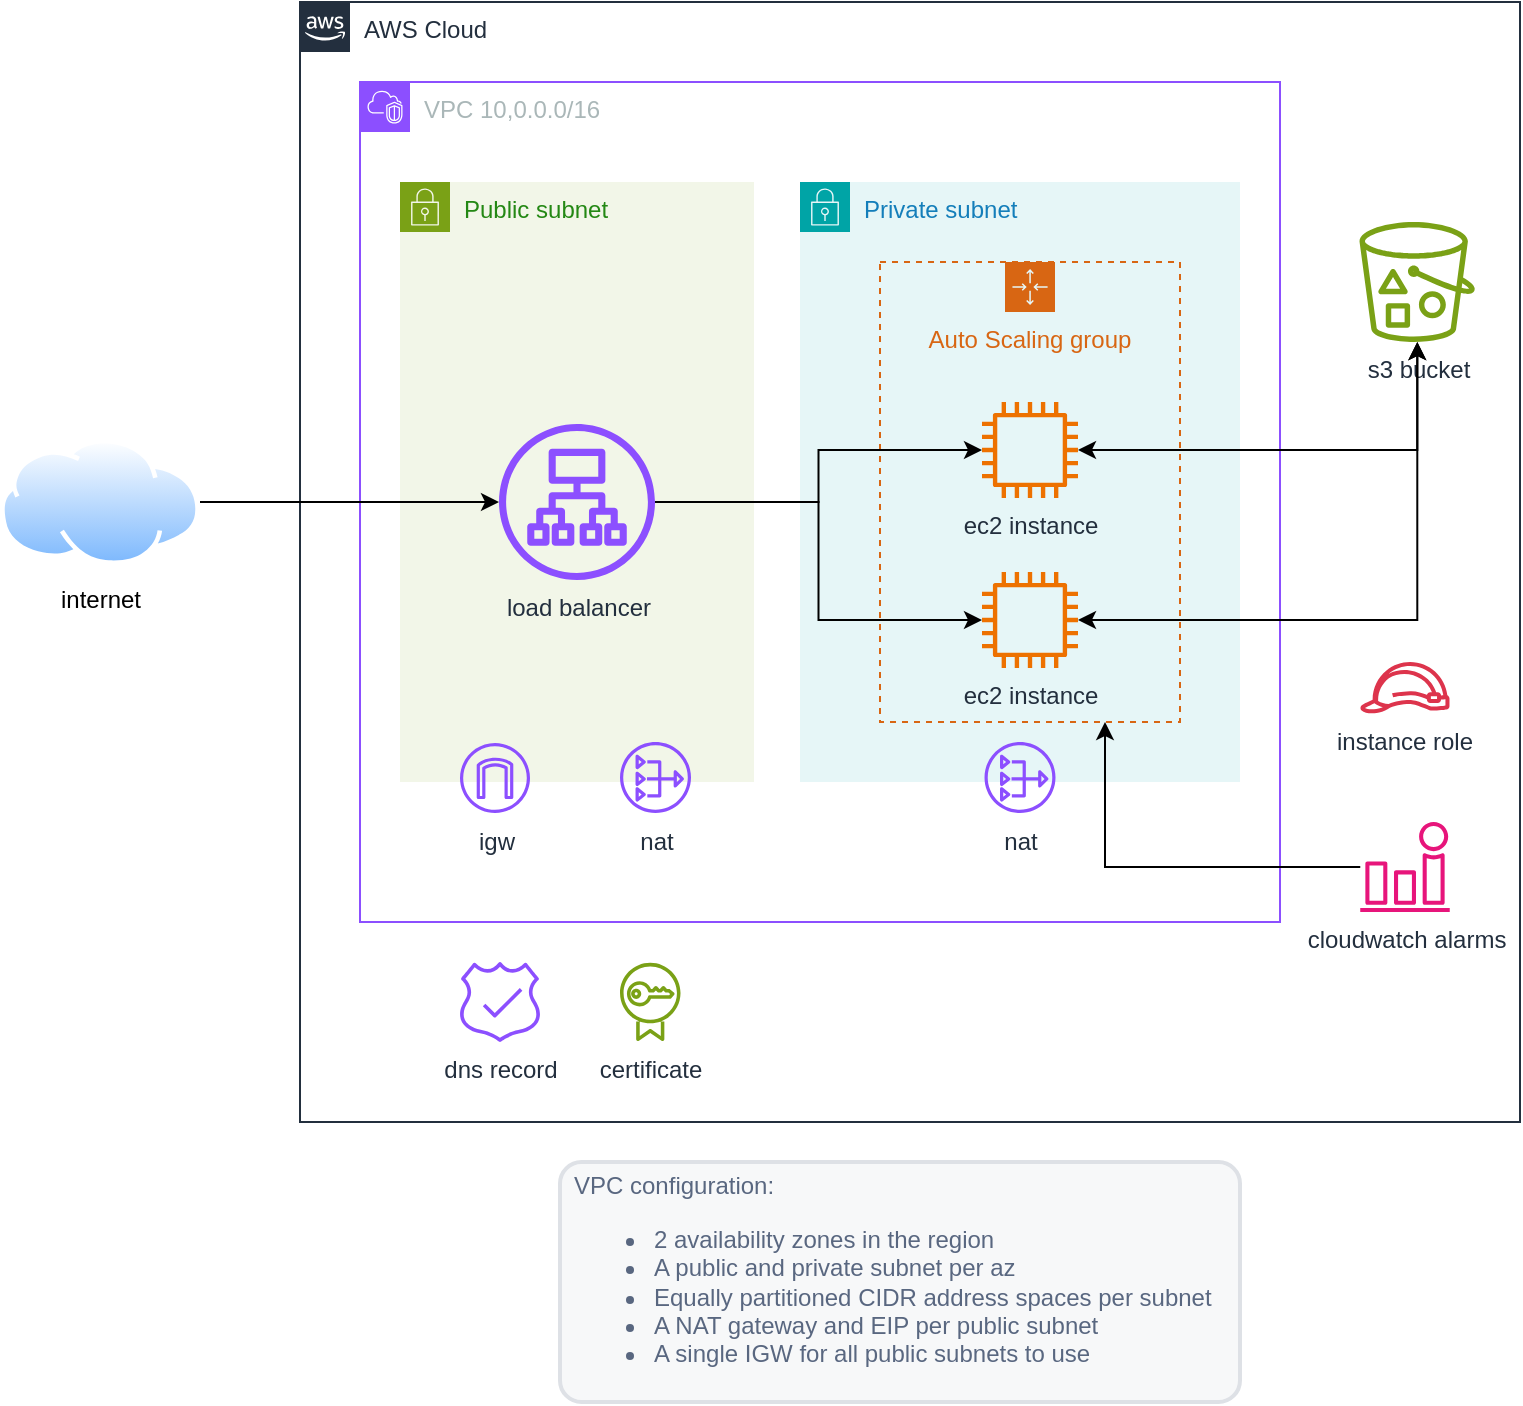 <mxfile version="24.7.7">
  <diagram id="Ht1M8jgEwFfnCIfOTk4-" name="Page-1">
    <mxGraphModel dx="1578" dy="857" grid="1" gridSize="10" guides="1" tooltips="1" connect="1" arrows="1" fold="1" page="1" pageScale="1" pageWidth="1169" pageHeight="827" math="0" shadow="0">
      <root>
        <mxCell id="0" />
        <mxCell id="1" parent="0" />
        <mxCell id="UEzPUAAOIrF-is8g5C7q-74" value="AWS Cloud" style="points=[[0,0],[0.25,0],[0.5,0],[0.75,0],[1,0],[1,0.25],[1,0.5],[1,0.75],[1,1],[0.75,1],[0.5,1],[0.25,1],[0,1],[0,0.75],[0,0.5],[0,0.25]];outlineConnect=0;gradientColor=none;html=1;whiteSpace=wrap;fontSize=12;fontStyle=0;shape=mxgraph.aws4.group;grIcon=mxgraph.aws4.group_aws_cloud_alt;strokeColor=#232F3E;fillColor=none;verticalAlign=top;align=left;spacingLeft=30;fontColor=#232F3E;dashed=0;labelBackgroundColor=#ffffff;container=1;pointerEvents=0;collapsible=0;recursiveResize=0;" parent="1" vertex="1">
          <mxGeometry x="190" y="40" width="610" height="560" as="geometry" />
        </mxCell>
        <mxCell id="U6CJ4-wO5lqKbuCxZ8Id-1" value="VPC 10,0.0.0/16" style="points=[[0,0],[0.25,0],[0.5,0],[0.75,0],[1,0],[1,0.25],[1,0.5],[1,0.75],[1,1],[0.75,1],[0.5,1],[0.25,1],[0,1],[0,0.75],[0,0.5],[0,0.25]];outlineConnect=0;gradientColor=none;html=1;whiteSpace=wrap;fontSize=12;fontStyle=0;container=1;pointerEvents=0;collapsible=0;recursiveResize=0;shape=mxgraph.aws4.group;grIcon=mxgraph.aws4.group_vpc2;strokeColor=#8C4FFF;fillColor=none;verticalAlign=top;align=left;spacingLeft=30;fontColor=#AAB7B8;dashed=0;" vertex="1" parent="UEzPUAAOIrF-is8g5C7q-74">
          <mxGeometry x="30" y="40" width="460" height="420" as="geometry" />
        </mxCell>
        <mxCell id="U6CJ4-wO5lqKbuCxZ8Id-11" value="Public subnet" style="points=[[0,0],[0.25,0],[0.5,0],[0.75,0],[1,0],[1,0.25],[1,0.5],[1,0.75],[1,1],[0.75,1],[0.5,1],[0.25,1],[0,1],[0,0.75],[0,0.5],[0,0.25]];outlineConnect=0;gradientColor=none;html=1;whiteSpace=wrap;fontSize=12;fontStyle=0;container=1;pointerEvents=0;collapsible=0;recursiveResize=0;shape=mxgraph.aws4.group;grIcon=mxgraph.aws4.group_security_group;grStroke=0;strokeColor=#7AA116;fillColor=#F2F6E8;verticalAlign=top;align=left;spacingLeft=30;fontColor=#248814;dashed=0;" vertex="1" parent="U6CJ4-wO5lqKbuCxZ8Id-1">
          <mxGeometry x="20" y="50" width="177" height="300" as="geometry" />
        </mxCell>
        <mxCell id="U6CJ4-wO5lqKbuCxZ8Id-15" value="load balancer" style="sketch=0;outlineConnect=0;fontColor=#232F3E;gradientColor=none;fillColor=#8C4FFF;strokeColor=none;dashed=0;verticalLabelPosition=bottom;verticalAlign=top;align=center;html=1;fontSize=12;fontStyle=0;aspect=fixed;pointerEvents=1;shape=mxgraph.aws4.application_load_balancer;" vertex="1" parent="U6CJ4-wO5lqKbuCxZ8Id-11">
          <mxGeometry x="49.5" y="121" width="78" height="78" as="geometry" />
        </mxCell>
        <mxCell id="U6CJ4-wO5lqKbuCxZ8Id-10" value="Private subnet" style="points=[[0,0],[0.25,0],[0.5,0],[0.75,0],[1,0],[1,0.25],[1,0.5],[1,0.75],[1,1],[0.75,1],[0.5,1],[0.25,1],[0,1],[0,0.75],[0,0.5],[0,0.25]];outlineConnect=0;gradientColor=none;html=1;whiteSpace=wrap;fontSize=12;fontStyle=0;container=1;pointerEvents=0;collapsible=0;recursiveResize=0;shape=mxgraph.aws4.group;grIcon=mxgraph.aws4.group_security_group;grStroke=0;strokeColor=#00A4A6;fillColor=#E6F6F7;verticalAlign=top;align=left;spacingLeft=30;fontColor=#147EBA;dashed=0;" vertex="1" parent="U6CJ4-wO5lqKbuCxZ8Id-1">
          <mxGeometry x="220" y="50" width="220" height="300" as="geometry" />
        </mxCell>
        <mxCell id="U6CJ4-wO5lqKbuCxZ8Id-16" value="Auto Scaling group" style="points=[[0,0],[0.25,0],[0.5,0],[0.75,0],[1,0],[1,0.25],[1,0.5],[1,0.75],[1,1],[0.75,1],[0.5,1],[0.25,1],[0,1],[0,0.75],[0,0.5],[0,0.25]];outlineConnect=0;gradientColor=none;html=1;whiteSpace=wrap;fontSize=12;fontStyle=0;container=1;pointerEvents=0;collapsible=0;recursiveResize=0;shape=mxgraph.aws4.groupCenter;grIcon=mxgraph.aws4.group_auto_scaling_group;grStroke=1;strokeColor=#D86613;fillColor=none;verticalAlign=top;align=center;fontColor=#D86613;dashed=1;spacingTop=25;" vertex="1" parent="U6CJ4-wO5lqKbuCxZ8Id-10">
          <mxGeometry x="40" y="40" width="150" height="230" as="geometry" />
        </mxCell>
        <mxCell id="U6CJ4-wO5lqKbuCxZ8Id-17" value="ec2 instance" style="sketch=0;outlineConnect=0;fontColor=#232F3E;gradientColor=none;fillColor=#ED7100;strokeColor=none;dashed=0;verticalLabelPosition=bottom;verticalAlign=top;align=center;html=1;fontSize=12;fontStyle=0;aspect=fixed;pointerEvents=1;shape=mxgraph.aws4.instance2;" vertex="1" parent="U6CJ4-wO5lqKbuCxZ8Id-16">
          <mxGeometry x="51" y="155" width="48" height="48" as="geometry" />
        </mxCell>
        <mxCell id="U6CJ4-wO5lqKbuCxZ8Id-18" value="ec2 instance" style="sketch=0;outlineConnect=0;fontColor=#232F3E;gradientColor=none;fillColor=#ED7100;strokeColor=none;dashed=0;verticalLabelPosition=bottom;verticalAlign=top;align=center;html=1;fontSize=12;fontStyle=0;aspect=fixed;pointerEvents=1;shape=mxgraph.aws4.instance2;" vertex="1" parent="U6CJ4-wO5lqKbuCxZ8Id-16">
          <mxGeometry x="51" y="70" width="48" height="48" as="geometry" />
        </mxCell>
        <mxCell id="U6CJ4-wO5lqKbuCxZ8Id-8" value="nat" style="sketch=0;outlineConnect=0;fontColor=#232F3E;gradientColor=none;fillColor=#8C4FFF;strokeColor=none;dashed=0;verticalLabelPosition=bottom;verticalAlign=top;align=center;html=1;fontSize=12;fontStyle=0;aspect=fixed;pointerEvents=1;shape=mxgraph.aws4.nat_gateway;" vertex="1" parent="U6CJ4-wO5lqKbuCxZ8Id-1">
          <mxGeometry x="312.25" y="330" width="35.5" height="35.5" as="geometry" />
        </mxCell>
        <mxCell id="U6CJ4-wO5lqKbuCxZ8Id-13" value="nat" style="sketch=0;outlineConnect=0;fontColor=#232F3E;gradientColor=none;fillColor=#8C4FFF;strokeColor=none;dashed=0;verticalLabelPosition=bottom;verticalAlign=top;align=center;html=1;fontSize=12;fontStyle=0;aspect=fixed;pointerEvents=1;shape=mxgraph.aws4.nat_gateway;" vertex="1" parent="U6CJ4-wO5lqKbuCxZ8Id-1">
          <mxGeometry x="130" y="330" width="35.5" height="35.5" as="geometry" />
        </mxCell>
        <mxCell id="U6CJ4-wO5lqKbuCxZ8Id-7" value="igw" style="sketch=0;outlineConnect=0;fontColor=#232F3E;gradientColor=none;fillColor=#8C4FFF;strokeColor=none;dashed=0;verticalLabelPosition=bottom;verticalAlign=top;align=center;html=1;fontSize=12;fontStyle=0;aspect=fixed;pointerEvents=1;shape=mxgraph.aws4.internet_gateway;" vertex="1" parent="U6CJ4-wO5lqKbuCxZ8Id-1">
          <mxGeometry x="50" y="330.5" width="35" height="35" as="geometry" />
        </mxCell>
        <mxCell id="U6CJ4-wO5lqKbuCxZ8Id-19" style="edgeStyle=orthogonalEdgeStyle;rounded=0;orthogonalLoop=1;jettySize=auto;html=1;" edge="1" parent="U6CJ4-wO5lqKbuCxZ8Id-1" source="U6CJ4-wO5lqKbuCxZ8Id-15" target="U6CJ4-wO5lqKbuCxZ8Id-17">
          <mxGeometry relative="1" as="geometry" />
        </mxCell>
        <mxCell id="U6CJ4-wO5lqKbuCxZ8Id-20" style="edgeStyle=orthogonalEdgeStyle;rounded=0;orthogonalLoop=1;jettySize=auto;html=1;" edge="1" parent="U6CJ4-wO5lqKbuCxZ8Id-1" source="U6CJ4-wO5lqKbuCxZ8Id-15" target="U6CJ4-wO5lqKbuCxZ8Id-18">
          <mxGeometry relative="1" as="geometry" />
        </mxCell>
        <mxCell id="U6CJ4-wO5lqKbuCxZ8Id-14" value="s3 bucket" style="sketch=0;outlineConnect=0;fontColor=#232F3E;gradientColor=none;fillColor=#7AA116;strokeColor=none;dashed=0;verticalLabelPosition=bottom;verticalAlign=top;align=center;html=1;fontSize=12;fontStyle=0;aspect=fixed;pointerEvents=1;shape=mxgraph.aws4.bucket_with_objects;" vertex="1" parent="UEzPUAAOIrF-is8g5C7q-74">
          <mxGeometry x="529.75" y="110" width="57.69" height="60" as="geometry" />
        </mxCell>
        <mxCell id="U6CJ4-wO5lqKbuCxZ8Id-23" value="certificate" style="sketch=0;outlineConnect=0;fontColor=#232F3E;gradientColor=none;fillColor=#7AA116;strokeColor=none;dashed=0;verticalLabelPosition=bottom;verticalAlign=top;align=center;html=1;fontSize=12;fontStyle=0;aspect=fixed;pointerEvents=1;shape=mxgraph.aws4.certificate_manager;" vertex="1" parent="UEzPUAAOIrF-is8g5C7q-74">
          <mxGeometry x="160" y="480" width="30.26" height="40" as="geometry" />
        </mxCell>
        <mxCell id="U6CJ4-wO5lqKbuCxZ8Id-24" value="dns record" style="sketch=0;outlineConnect=0;fontColor=#232F3E;gradientColor=none;fillColor=#8C4FFF;strokeColor=none;dashed=0;verticalLabelPosition=bottom;verticalAlign=top;align=center;html=1;fontSize=12;fontStyle=0;aspect=fixed;pointerEvents=1;shape=mxgraph.aws4.route_53_readiness_checks;" vertex="1" parent="UEzPUAAOIrF-is8g5C7q-74">
          <mxGeometry x="80" y="480" width="40" height="40" as="geometry" />
        </mxCell>
        <mxCell id="U6CJ4-wO5lqKbuCxZ8Id-25" style="edgeStyle=orthogonalEdgeStyle;rounded=0;orthogonalLoop=1;jettySize=auto;html=1;startArrow=classic;startFill=1;" edge="1" parent="UEzPUAAOIrF-is8g5C7q-74" source="U6CJ4-wO5lqKbuCxZ8Id-18" target="U6CJ4-wO5lqKbuCxZ8Id-14">
          <mxGeometry relative="1" as="geometry" />
        </mxCell>
        <mxCell id="U6CJ4-wO5lqKbuCxZ8Id-26" style="edgeStyle=orthogonalEdgeStyle;rounded=0;orthogonalLoop=1;jettySize=auto;html=1;startArrow=classic;startFill=1;" edge="1" parent="UEzPUAAOIrF-is8g5C7q-74" source="U6CJ4-wO5lqKbuCxZ8Id-17" target="U6CJ4-wO5lqKbuCxZ8Id-14">
          <mxGeometry relative="1" as="geometry" />
        </mxCell>
        <mxCell id="U6CJ4-wO5lqKbuCxZ8Id-29" value="instance role" style="sketch=0;outlineConnect=0;fontColor=#232F3E;gradientColor=none;fillColor=#DD344C;strokeColor=none;dashed=0;verticalLabelPosition=bottom;verticalAlign=top;align=center;html=1;fontSize=12;fontStyle=0;aspect=fixed;pointerEvents=1;shape=mxgraph.aws4.role;" vertex="1" parent="UEzPUAAOIrF-is8g5C7q-74">
          <mxGeometry x="529.75" y="330" width="45.45" height="25.64" as="geometry" />
        </mxCell>
        <mxCell id="U6CJ4-wO5lqKbuCxZ8Id-33" style="edgeStyle=orthogonalEdgeStyle;rounded=0;orthogonalLoop=1;jettySize=auto;html=1;entryX=0.75;entryY=1;entryDx=0;entryDy=0;" edge="1" parent="UEzPUAAOIrF-is8g5C7q-74" source="U6CJ4-wO5lqKbuCxZ8Id-32" target="U6CJ4-wO5lqKbuCxZ8Id-16">
          <mxGeometry relative="1" as="geometry" />
        </mxCell>
        <mxCell id="U6CJ4-wO5lqKbuCxZ8Id-32" value="cloudwatch alarms" style="sketch=0;outlineConnect=0;fontColor=#232F3E;gradientColor=none;fillColor=#E7157B;strokeColor=none;dashed=0;verticalLabelPosition=bottom;verticalAlign=top;align=center;html=1;fontSize=12;fontStyle=0;aspect=fixed;pointerEvents=1;shape=mxgraph.aws4.alarm;" vertex="1" parent="UEzPUAAOIrF-is8g5C7q-74">
          <mxGeometry x="530" y="410" width="45" height="45" as="geometry" />
        </mxCell>
        <mxCell id="U6CJ4-wO5lqKbuCxZ8Id-28" style="edgeStyle=orthogonalEdgeStyle;rounded=0;orthogonalLoop=1;jettySize=auto;html=1;" edge="1" parent="1" source="U6CJ4-wO5lqKbuCxZ8Id-27" target="U6CJ4-wO5lqKbuCxZ8Id-15">
          <mxGeometry relative="1" as="geometry" />
        </mxCell>
        <mxCell id="U6CJ4-wO5lqKbuCxZ8Id-27" value="internet" style="image;aspect=fixed;perimeter=ellipsePerimeter;html=1;align=center;shadow=0;dashed=0;spacingTop=3;image=img/lib/active_directory/internet_cloud.svg;" vertex="1" parent="1">
          <mxGeometry x="40" y="258.5" width="100" height="63" as="geometry" />
        </mxCell>
        <mxCell id="U6CJ4-wO5lqKbuCxZ8Id-31" value="VPC configuration:&lt;br&gt;&lt;div&gt;&lt;ul&gt;&lt;li&gt;2 availability zones in the region&lt;/li&gt;&lt;li&gt;A public and private subnet per az&lt;/li&gt;&lt;li&gt;Equally partitioned CIDR address spaces per subnet&lt;/li&gt;&lt;li&gt;A NAT gateway and EIP per public subnet&lt;/li&gt;&lt;li&gt;A single IGW for all public subnets to use&lt;/li&gt;&lt;/ul&gt;&lt;/div&gt;" style="rounded=1;arcSize=9;fillColor=#F7F8F9;align=left;spacingLeft=5;strokeColor=#DEE1E6;html=1;strokeWidth=2;fontColor=#596780;fontSize=12" vertex="1" parent="1">
          <mxGeometry x="320" y="620" width="340" height="120" as="geometry" />
        </mxCell>
      </root>
    </mxGraphModel>
  </diagram>
</mxfile>

